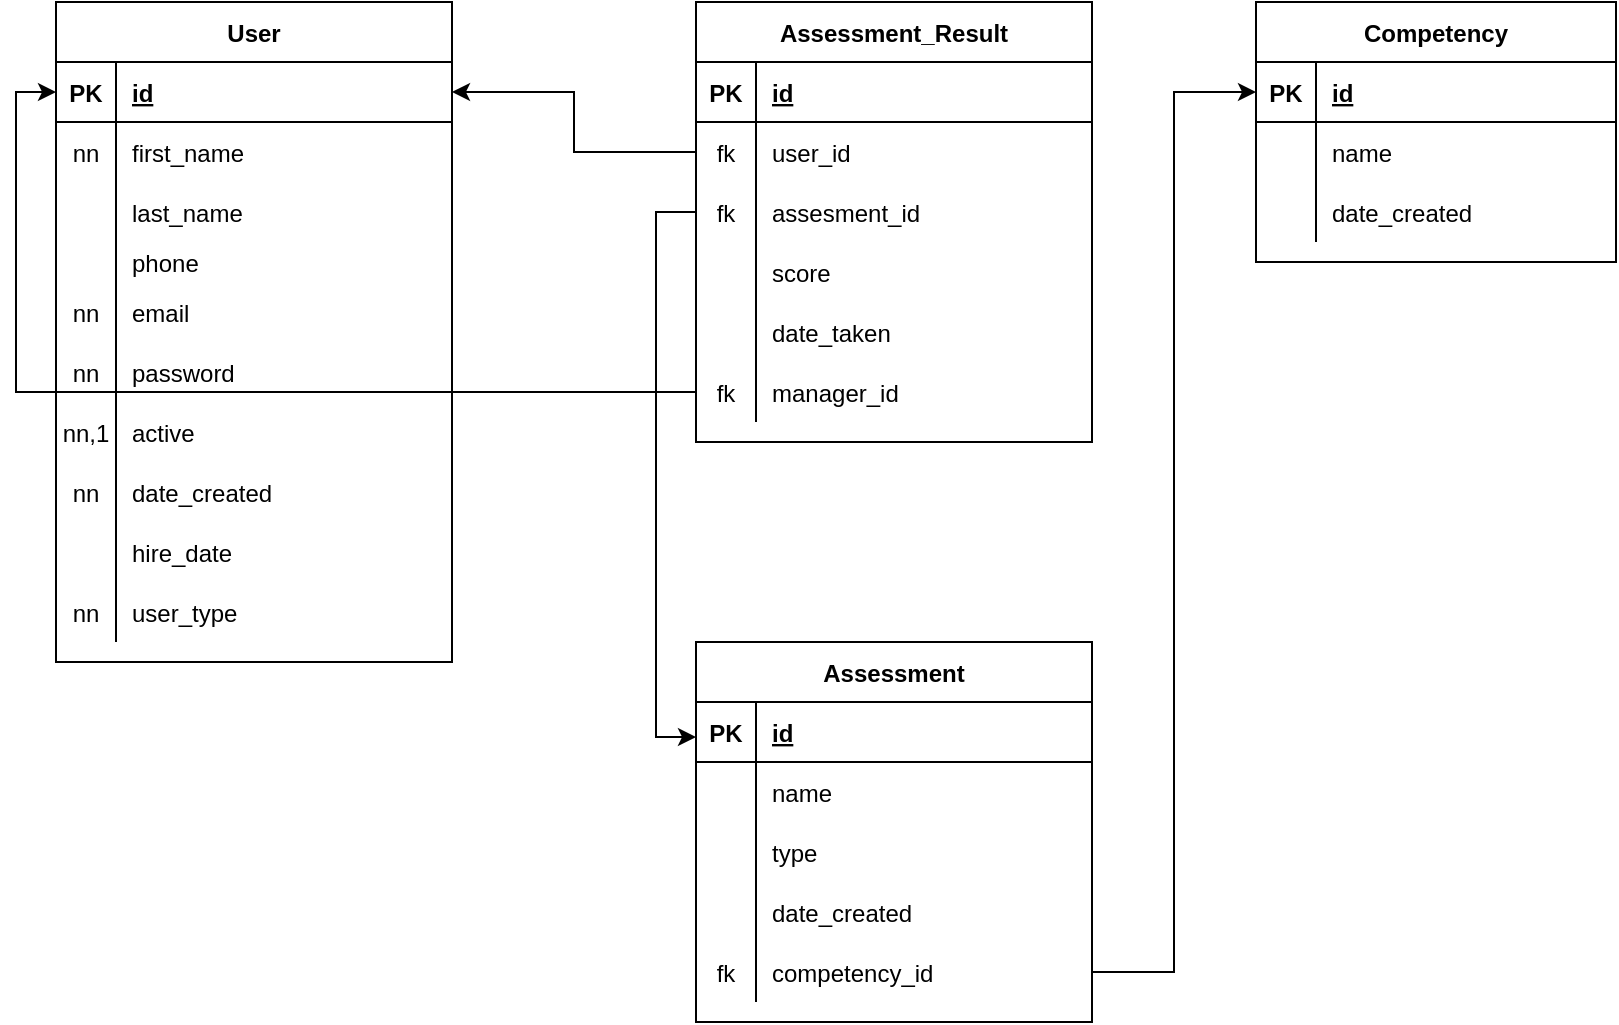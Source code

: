 <mxfile version="17.4.2" type="device"><diagram id="h9HQNtFfRTeC0t5wWEXF" name="Page-1"><mxGraphModel dx="1676" dy="661" grid="1" gridSize="10" guides="1" tooltips="1" connect="1" arrows="1" fold="1" page="1" pageScale="1" pageWidth="850" pageHeight="1100" math="0" shadow="0"><root><mxCell id="0"/><mxCell id="1" parent="0"/><mxCell id="aqyqiiAAV5QGJ5DuldMC-1" value="User" style="shape=table;startSize=30;container=1;collapsible=1;childLayout=tableLayout;fixedRows=1;rowLines=0;fontStyle=1;align=center;resizeLast=1;" parent="1" vertex="1"><mxGeometry x="-600" y="120" width="198" height="330" as="geometry"/></mxCell><mxCell id="aqyqiiAAV5QGJ5DuldMC-2" value="" style="shape=tableRow;horizontal=0;startSize=0;swimlaneHead=0;swimlaneBody=0;fillColor=none;collapsible=0;dropTarget=0;points=[[0,0.5],[1,0.5]];portConstraint=eastwest;top=0;left=0;right=0;bottom=1;" parent="aqyqiiAAV5QGJ5DuldMC-1" vertex="1"><mxGeometry y="30" width="198" height="30" as="geometry"/></mxCell><mxCell id="aqyqiiAAV5QGJ5DuldMC-3" value="PK" style="shape=partialRectangle;connectable=0;fillColor=none;top=0;left=0;bottom=0;right=0;fontStyle=1;overflow=hidden;" parent="aqyqiiAAV5QGJ5DuldMC-2" vertex="1"><mxGeometry width="30" height="30" as="geometry"><mxRectangle width="30" height="30" as="alternateBounds"/></mxGeometry></mxCell><mxCell id="aqyqiiAAV5QGJ5DuldMC-4" value="id" style="shape=partialRectangle;connectable=0;fillColor=none;top=0;left=0;bottom=0;right=0;align=left;spacingLeft=6;fontStyle=5;overflow=hidden;" parent="aqyqiiAAV5QGJ5DuldMC-2" vertex="1"><mxGeometry x="30" width="168" height="30" as="geometry"><mxRectangle width="168" height="30" as="alternateBounds"/></mxGeometry></mxCell><mxCell id="aqyqiiAAV5QGJ5DuldMC-5" value="" style="shape=tableRow;horizontal=0;startSize=0;swimlaneHead=0;swimlaneBody=0;fillColor=none;collapsible=0;dropTarget=0;points=[[0,0.5],[1,0.5]];portConstraint=eastwest;top=0;left=0;right=0;bottom=0;" parent="aqyqiiAAV5QGJ5DuldMC-1" vertex="1"><mxGeometry y="60" width="198" height="30" as="geometry"/></mxCell><mxCell id="aqyqiiAAV5QGJ5DuldMC-6" value="nn" style="shape=partialRectangle;connectable=0;fillColor=none;top=0;left=0;bottom=0;right=0;editable=1;overflow=hidden;" parent="aqyqiiAAV5QGJ5DuldMC-5" vertex="1"><mxGeometry width="30" height="30" as="geometry"><mxRectangle width="30" height="30" as="alternateBounds"/></mxGeometry></mxCell><mxCell id="aqyqiiAAV5QGJ5DuldMC-7" value="first_name" style="shape=partialRectangle;connectable=0;fillColor=none;top=0;left=0;bottom=0;right=0;align=left;spacingLeft=6;overflow=hidden;" parent="aqyqiiAAV5QGJ5DuldMC-5" vertex="1"><mxGeometry x="30" width="168" height="30" as="geometry"><mxRectangle width="168" height="30" as="alternateBounds"/></mxGeometry></mxCell><mxCell id="aqyqiiAAV5QGJ5DuldMC-8" value="" style="shape=tableRow;horizontal=0;startSize=0;swimlaneHead=0;swimlaneBody=0;fillColor=none;collapsible=0;dropTarget=0;points=[[0,0.5],[1,0.5]];portConstraint=eastwest;top=0;left=0;right=0;bottom=0;" parent="aqyqiiAAV5QGJ5DuldMC-1" vertex="1"><mxGeometry y="90" width="198" height="30" as="geometry"/></mxCell><mxCell id="aqyqiiAAV5QGJ5DuldMC-9" value="" style="shape=partialRectangle;connectable=0;fillColor=none;top=0;left=0;bottom=0;right=0;editable=1;overflow=hidden;" parent="aqyqiiAAV5QGJ5DuldMC-8" vertex="1"><mxGeometry width="30" height="30" as="geometry"><mxRectangle width="30" height="30" as="alternateBounds"/></mxGeometry></mxCell><mxCell id="aqyqiiAAV5QGJ5DuldMC-10" value="last_name" style="shape=partialRectangle;connectable=0;fillColor=none;top=0;left=0;bottom=0;right=0;align=left;spacingLeft=6;overflow=hidden;" parent="aqyqiiAAV5QGJ5DuldMC-8" vertex="1"><mxGeometry x="30" width="168" height="30" as="geometry"><mxRectangle width="168" height="30" as="alternateBounds"/></mxGeometry></mxCell><mxCell id="aqyqiiAAV5QGJ5DuldMC-14" value="" style="shape=tableRow;horizontal=0;startSize=0;swimlaneHead=0;swimlaneBody=0;fillColor=none;collapsible=0;dropTarget=0;points=[[0,0.5],[1,0.5]];portConstraint=eastwest;top=0;left=0;right=0;bottom=0;" parent="aqyqiiAAV5QGJ5DuldMC-1" vertex="1"><mxGeometry y="120" width="198" height="20" as="geometry"/></mxCell><mxCell id="aqyqiiAAV5QGJ5DuldMC-15" value="" style="shape=partialRectangle;connectable=0;fillColor=none;top=0;left=0;bottom=0;right=0;editable=1;overflow=hidden;" parent="aqyqiiAAV5QGJ5DuldMC-14" vertex="1"><mxGeometry width="30" height="20" as="geometry"><mxRectangle width="30" height="20" as="alternateBounds"/></mxGeometry></mxCell><mxCell id="aqyqiiAAV5QGJ5DuldMC-16" value="phone" style="shape=partialRectangle;connectable=0;fillColor=none;top=0;left=0;bottom=0;right=0;align=left;spacingLeft=6;overflow=hidden;" parent="aqyqiiAAV5QGJ5DuldMC-14" vertex="1"><mxGeometry x="30" width="168" height="20" as="geometry"><mxRectangle width="168" height="20" as="alternateBounds"/></mxGeometry></mxCell><mxCell id="aqyqiiAAV5QGJ5DuldMC-11" value="" style="shape=tableRow;horizontal=0;startSize=0;swimlaneHead=0;swimlaneBody=0;fillColor=none;collapsible=0;dropTarget=0;points=[[0,0.5],[1,0.5]];portConstraint=eastwest;top=0;left=0;right=0;bottom=0;" parent="aqyqiiAAV5QGJ5DuldMC-1" vertex="1"><mxGeometry y="140" width="198" height="30" as="geometry"/></mxCell><mxCell id="aqyqiiAAV5QGJ5DuldMC-12" value="nn" style="shape=partialRectangle;connectable=0;fillColor=none;top=0;left=0;bottom=0;right=0;editable=1;overflow=hidden;" parent="aqyqiiAAV5QGJ5DuldMC-11" vertex="1"><mxGeometry width="30" height="30" as="geometry"><mxRectangle width="30" height="30" as="alternateBounds"/></mxGeometry></mxCell><mxCell id="aqyqiiAAV5QGJ5DuldMC-13" value="email" style="shape=partialRectangle;connectable=0;fillColor=none;top=0;left=0;bottom=0;right=0;align=left;spacingLeft=6;overflow=hidden;" parent="aqyqiiAAV5QGJ5DuldMC-11" vertex="1"><mxGeometry x="30" width="168" height="30" as="geometry"><mxRectangle width="168" height="30" as="alternateBounds"/></mxGeometry></mxCell><mxCell id="aqyqiiAAV5QGJ5DuldMC-20" value="" style="shape=tableRow;horizontal=0;startSize=0;swimlaneHead=0;swimlaneBody=0;fillColor=none;collapsible=0;dropTarget=0;points=[[0,0.5],[1,0.5]];portConstraint=eastwest;top=0;left=0;right=0;bottom=0;" parent="aqyqiiAAV5QGJ5DuldMC-1" vertex="1"><mxGeometry y="170" width="198" height="30" as="geometry"/></mxCell><mxCell id="aqyqiiAAV5QGJ5DuldMC-21" value="nn" style="shape=partialRectangle;connectable=0;fillColor=none;top=0;left=0;bottom=0;right=0;editable=1;overflow=hidden;" parent="aqyqiiAAV5QGJ5DuldMC-20" vertex="1"><mxGeometry width="30" height="30" as="geometry"><mxRectangle width="30" height="30" as="alternateBounds"/></mxGeometry></mxCell><mxCell id="aqyqiiAAV5QGJ5DuldMC-22" value="password" style="shape=partialRectangle;connectable=0;fillColor=none;top=0;left=0;bottom=0;right=0;align=left;spacingLeft=6;overflow=hidden;" parent="aqyqiiAAV5QGJ5DuldMC-20" vertex="1"><mxGeometry x="30" width="168" height="30" as="geometry"><mxRectangle width="168" height="30" as="alternateBounds"/></mxGeometry></mxCell><mxCell id="aqyqiiAAV5QGJ5DuldMC-17" value="" style="shape=tableRow;horizontal=0;startSize=0;swimlaneHead=0;swimlaneBody=0;fillColor=none;collapsible=0;dropTarget=0;points=[[0,0.5],[1,0.5]];portConstraint=eastwest;top=0;left=0;right=0;bottom=0;" parent="aqyqiiAAV5QGJ5DuldMC-1" vertex="1"><mxGeometry y="200" width="198" height="30" as="geometry"/></mxCell><mxCell id="aqyqiiAAV5QGJ5DuldMC-18" value="nn,1" style="shape=partialRectangle;connectable=0;fillColor=none;top=0;left=0;bottom=0;right=0;editable=1;overflow=hidden;" parent="aqyqiiAAV5QGJ5DuldMC-17" vertex="1"><mxGeometry width="30" height="30" as="geometry"><mxRectangle width="30" height="30" as="alternateBounds"/></mxGeometry></mxCell><mxCell id="aqyqiiAAV5QGJ5DuldMC-19" value="active" style="shape=partialRectangle;connectable=0;fillColor=none;top=0;left=0;bottom=0;right=0;align=left;spacingLeft=6;overflow=hidden;" parent="aqyqiiAAV5QGJ5DuldMC-17" vertex="1"><mxGeometry x="30" width="168" height="30" as="geometry"><mxRectangle width="168" height="30" as="alternateBounds"/></mxGeometry></mxCell><mxCell id="aqyqiiAAV5QGJ5DuldMC-26" value="" style="shape=tableRow;horizontal=0;startSize=0;swimlaneHead=0;swimlaneBody=0;fillColor=none;collapsible=0;dropTarget=0;points=[[0,0.5],[1,0.5]];portConstraint=eastwest;top=0;left=0;right=0;bottom=0;" parent="aqyqiiAAV5QGJ5DuldMC-1" vertex="1"><mxGeometry y="230" width="198" height="30" as="geometry"/></mxCell><mxCell id="aqyqiiAAV5QGJ5DuldMC-27" value="nn" style="shape=partialRectangle;connectable=0;fillColor=none;top=0;left=0;bottom=0;right=0;editable=1;overflow=hidden;" parent="aqyqiiAAV5QGJ5DuldMC-26" vertex="1"><mxGeometry width="30" height="30" as="geometry"><mxRectangle width="30" height="30" as="alternateBounds"/></mxGeometry></mxCell><mxCell id="aqyqiiAAV5QGJ5DuldMC-28" value="date_created" style="shape=partialRectangle;connectable=0;fillColor=none;top=0;left=0;bottom=0;right=0;align=left;spacingLeft=6;overflow=hidden;" parent="aqyqiiAAV5QGJ5DuldMC-26" vertex="1"><mxGeometry x="30" width="168" height="30" as="geometry"><mxRectangle width="168" height="30" as="alternateBounds"/></mxGeometry></mxCell><mxCell id="aqyqiiAAV5QGJ5DuldMC-23" value="" style="shape=tableRow;horizontal=0;startSize=0;swimlaneHead=0;swimlaneBody=0;fillColor=none;collapsible=0;dropTarget=0;points=[[0,0.5],[1,0.5]];portConstraint=eastwest;top=0;left=0;right=0;bottom=0;" parent="aqyqiiAAV5QGJ5DuldMC-1" vertex="1"><mxGeometry y="260" width="198" height="30" as="geometry"/></mxCell><mxCell id="aqyqiiAAV5QGJ5DuldMC-24" value="" style="shape=partialRectangle;connectable=0;fillColor=none;top=0;left=0;bottom=0;right=0;editable=1;overflow=hidden;" parent="aqyqiiAAV5QGJ5DuldMC-23" vertex="1"><mxGeometry width="30" height="30" as="geometry"><mxRectangle width="30" height="30" as="alternateBounds"/></mxGeometry></mxCell><mxCell id="aqyqiiAAV5QGJ5DuldMC-25" value="hire_date" style="shape=partialRectangle;connectable=0;fillColor=none;top=0;left=0;bottom=0;right=0;align=left;spacingLeft=6;overflow=hidden;" parent="aqyqiiAAV5QGJ5DuldMC-23" vertex="1"><mxGeometry x="30" width="168" height="30" as="geometry"><mxRectangle width="168" height="30" as="alternateBounds"/></mxGeometry></mxCell><mxCell id="aqyqiiAAV5QGJ5DuldMC-29" value="" style="shape=tableRow;horizontal=0;startSize=0;swimlaneHead=0;swimlaneBody=0;fillColor=none;collapsible=0;dropTarget=0;points=[[0,0.5],[1,0.5]];portConstraint=eastwest;top=0;left=0;right=0;bottom=0;" parent="aqyqiiAAV5QGJ5DuldMC-1" vertex="1"><mxGeometry y="290" width="198" height="30" as="geometry"/></mxCell><mxCell id="aqyqiiAAV5QGJ5DuldMC-30" value="nn" style="shape=partialRectangle;connectable=0;fillColor=none;top=0;left=0;bottom=0;right=0;editable=1;overflow=hidden;" parent="aqyqiiAAV5QGJ5DuldMC-29" vertex="1"><mxGeometry width="30" height="30" as="geometry"><mxRectangle width="30" height="30" as="alternateBounds"/></mxGeometry></mxCell><mxCell id="aqyqiiAAV5QGJ5DuldMC-31" value="user_type" style="shape=partialRectangle;connectable=0;fillColor=none;top=0;left=0;bottom=0;right=0;align=left;spacingLeft=6;overflow=hidden;" parent="aqyqiiAAV5QGJ5DuldMC-29" vertex="1"><mxGeometry x="30" width="168" height="30" as="geometry"><mxRectangle width="168" height="30" as="alternateBounds"/></mxGeometry></mxCell><mxCell id="7cBP7dQ2CEK1PBD-wXKx-64" value="Assessment" style="shape=table;startSize=30;container=1;collapsible=1;childLayout=tableLayout;fixedRows=1;rowLines=0;fontStyle=1;align=center;resizeLast=1;" parent="1" vertex="1"><mxGeometry x="-280" y="440" width="198" height="190" as="geometry"/></mxCell><mxCell id="7cBP7dQ2CEK1PBD-wXKx-65" value="" style="shape=tableRow;horizontal=0;startSize=0;swimlaneHead=0;swimlaneBody=0;fillColor=none;collapsible=0;dropTarget=0;points=[[0,0.5],[1,0.5]];portConstraint=eastwest;top=0;left=0;right=0;bottom=1;" parent="7cBP7dQ2CEK1PBD-wXKx-64" vertex="1"><mxGeometry y="30" width="198" height="30" as="geometry"/></mxCell><mxCell id="7cBP7dQ2CEK1PBD-wXKx-66" value="PK" style="shape=partialRectangle;connectable=0;fillColor=none;top=0;left=0;bottom=0;right=0;fontStyle=1;overflow=hidden;" parent="7cBP7dQ2CEK1PBD-wXKx-65" vertex="1"><mxGeometry width="30" height="30" as="geometry"><mxRectangle width="30" height="30" as="alternateBounds"/></mxGeometry></mxCell><mxCell id="7cBP7dQ2CEK1PBD-wXKx-67" value="id" style="shape=partialRectangle;connectable=0;fillColor=none;top=0;left=0;bottom=0;right=0;align=left;spacingLeft=6;fontStyle=5;overflow=hidden;" parent="7cBP7dQ2CEK1PBD-wXKx-65" vertex="1"><mxGeometry x="30" width="168" height="30" as="geometry"><mxRectangle width="168" height="30" as="alternateBounds"/></mxGeometry></mxCell><mxCell id="7cBP7dQ2CEK1PBD-wXKx-68" value="" style="shape=tableRow;horizontal=0;startSize=0;swimlaneHead=0;swimlaneBody=0;fillColor=none;collapsible=0;dropTarget=0;points=[[0,0.5],[1,0.5]];portConstraint=eastwest;top=0;left=0;right=0;bottom=0;" parent="7cBP7dQ2CEK1PBD-wXKx-64" vertex="1"><mxGeometry y="60" width="198" height="30" as="geometry"/></mxCell><mxCell id="7cBP7dQ2CEK1PBD-wXKx-69" value="" style="shape=partialRectangle;connectable=0;fillColor=none;top=0;left=0;bottom=0;right=0;editable=1;overflow=hidden;" parent="7cBP7dQ2CEK1PBD-wXKx-68" vertex="1"><mxGeometry width="30" height="30" as="geometry"><mxRectangle width="30" height="30" as="alternateBounds"/></mxGeometry></mxCell><mxCell id="7cBP7dQ2CEK1PBD-wXKx-70" value="name" style="shape=partialRectangle;connectable=0;fillColor=none;top=0;left=0;bottom=0;right=0;align=left;spacingLeft=6;overflow=hidden;" parent="7cBP7dQ2CEK1PBD-wXKx-68" vertex="1"><mxGeometry x="30" width="168" height="30" as="geometry"><mxRectangle width="168" height="30" as="alternateBounds"/></mxGeometry></mxCell><mxCell id="7cBP7dQ2CEK1PBD-wXKx-71" value="" style="shape=tableRow;horizontal=0;startSize=0;swimlaneHead=0;swimlaneBody=0;fillColor=none;collapsible=0;dropTarget=0;points=[[0,0.5],[1,0.5]];portConstraint=eastwest;top=0;left=0;right=0;bottom=0;" parent="7cBP7dQ2CEK1PBD-wXKx-64" vertex="1"><mxGeometry y="90" width="198" height="30" as="geometry"/></mxCell><mxCell id="7cBP7dQ2CEK1PBD-wXKx-72" value="" style="shape=partialRectangle;connectable=0;fillColor=none;top=0;left=0;bottom=0;right=0;editable=1;overflow=hidden;" parent="7cBP7dQ2CEK1PBD-wXKx-71" vertex="1"><mxGeometry width="30" height="30" as="geometry"><mxRectangle width="30" height="30" as="alternateBounds"/></mxGeometry></mxCell><mxCell id="7cBP7dQ2CEK1PBD-wXKx-73" value="type" style="shape=partialRectangle;connectable=0;fillColor=none;top=0;left=0;bottom=0;right=0;align=left;spacingLeft=6;overflow=hidden;" parent="7cBP7dQ2CEK1PBD-wXKx-71" vertex="1"><mxGeometry x="30" width="168" height="30" as="geometry"><mxRectangle width="168" height="30" as="alternateBounds"/></mxGeometry></mxCell><mxCell id="7cBP7dQ2CEK1PBD-wXKx-74" value="" style="shape=tableRow;horizontal=0;startSize=0;swimlaneHead=0;swimlaneBody=0;fillColor=none;collapsible=0;dropTarget=0;points=[[0,0.5],[1,0.5]];portConstraint=eastwest;top=0;left=0;right=0;bottom=0;" parent="7cBP7dQ2CEK1PBD-wXKx-64" vertex="1"><mxGeometry y="120" width="198" height="30" as="geometry"/></mxCell><mxCell id="7cBP7dQ2CEK1PBD-wXKx-75" value="" style="shape=partialRectangle;connectable=0;fillColor=none;top=0;left=0;bottom=0;right=0;editable=1;overflow=hidden;" parent="7cBP7dQ2CEK1PBD-wXKx-74" vertex="1"><mxGeometry width="30" height="30" as="geometry"><mxRectangle width="30" height="30" as="alternateBounds"/></mxGeometry></mxCell><mxCell id="7cBP7dQ2CEK1PBD-wXKx-76" value="date_created" style="shape=partialRectangle;connectable=0;fillColor=none;top=0;left=0;bottom=0;right=0;align=left;spacingLeft=6;overflow=hidden;" parent="7cBP7dQ2CEK1PBD-wXKx-74" vertex="1"><mxGeometry x="30" width="168" height="30" as="geometry"><mxRectangle width="168" height="30" as="alternateBounds"/></mxGeometry></mxCell><mxCell id="7cBP7dQ2CEK1PBD-wXKx-208" value="" style="shape=tableRow;horizontal=0;startSize=0;swimlaneHead=0;swimlaneBody=0;fillColor=none;collapsible=0;dropTarget=0;points=[[0,0.5],[1,0.5]];portConstraint=eastwest;top=0;left=0;right=0;bottom=0;" parent="7cBP7dQ2CEK1PBD-wXKx-64" vertex="1"><mxGeometry y="150" width="198" height="30" as="geometry"/></mxCell><mxCell id="7cBP7dQ2CEK1PBD-wXKx-209" value="fk" style="shape=partialRectangle;connectable=0;fillColor=none;top=0;left=0;bottom=0;right=0;editable=1;overflow=hidden;" parent="7cBP7dQ2CEK1PBD-wXKx-208" vertex="1"><mxGeometry width="30" height="30" as="geometry"><mxRectangle width="30" height="30" as="alternateBounds"/></mxGeometry></mxCell><mxCell id="7cBP7dQ2CEK1PBD-wXKx-210" value="competency_id" style="shape=partialRectangle;connectable=0;fillColor=none;top=0;left=0;bottom=0;right=0;align=left;spacingLeft=6;overflow=hidden;" parent="7cBP7dQ2CEK1PBD-wXKx-208" vertex="1"><mxGeometry x="30" width="168" height="30" as="geometry"><mxRectangle width="168" height="30" as="alternateBounds"/></mxGeometry></mxCell><mxCell id="7cBP7dQ2CEK1PBD-wXKx-162" value="Assessment_Result" style="shape=table;startSize=30;container=1;collapsible=1;childLayout=tableLayout;fixedRows=1;rowLines=0;fontStyle=1;align=center;resizeLast=1;" parent="1" vertex="1"><mxGeometry x="-280" y="120" width="198" height="220" as="geometry"/></mxCell><mxCell id="7cBP7dQ2CEK1PBD-wXKx-163" value="" style="shape=tableRow;horizontal=0;startSize=0;swimlaneHead=0;swimlaneBody=0;fillColor=none;collapsible=0;dropTarget=0;points=[[0,0.5],[1,0.5]];portConstraint=eastwest;top=0;left=0;right=0;bottom=1;" parent="7cBP7dQ2CEK1PBD-wXKx-162" vertex="1"><mxGeometry y="30" width="198" height="30" as="geometry"/></mxCell><mxCell id="7cBP7dQ2CEK1PBD-wXKx-164" value="PK" style="shape=partialRectangle;connectable=0;fillColor=none;top=0;left=0;bottom=0;right=0;fontStyle=1;overflow=hidden;" parent="7cBP7dQ2CEK1PBD-wXKx-163" vertex="1"><mxGeometry width="30" height="30" as="geometry"><mxRectangle width="30" height="30" as="alternateBounds"/></mxGeometry></mxCell><mxCell id="7cBP7dQ2CEK1PBD-wXKx-165" value="id" style="shape=partialRectangle;connectable=0;fillColor=none;top=0;left=0;bottom=0;right=0;align=left;spacingLeft=6;fontStyle=5;overflow=hidden;" parent="7cBP7dQ2CEK1PBD-wXKx-163" vertex="1"><mxGeometry x="30" width="168" height="30" as="geometry"><mxRectangle width="168" height="30" as="alternateBounds"/></mxGeometry></mxCell><mxCell id="7cBP7dQ2CEK1PBD-wXKx-166" value="" style="shape=tableRow;horizontal=0;startSize=0;swimlaneHead=0;swimlaneBody=0;fillColor=none;collapsible=0;dropTarget=0;points=[[0,0.5],[1,0.5]];portConstraint=eastwest;top=0;left=0;right=0;bottom=0;" parent="7cBP7dQ2CEK1PBD-wXKx-162" vertex="1"><mxGeometry y="60" width="198" height="30" as="geometry"/></mxCell><mxCell id="7cBP7dQ2CEK1PBD-wXKx-167" value="fk" style="shape=partialRectangle;connectable=0;fillColor=none;top=0;left=0;bottom=0;right=0;editable=1;overflow=hidden;" parent="7cBP7dQ2CEK1PBD-wXKx-166" vertex="1"><mxGeometry width="30" height="30" as="geometry"><mxRectangle width="30" height="30" as="alternateBounds"/></mxGeometry></mxCell><mxCell id="7cBP7dQ2CEK1PBD-wXKx-168" value="user_id" style="shape=partialRectangle;connectable=0;fillColor=none;top=0;left=0;bottom=0;right=0;align=left;spacingLeft=6;overflow=hidden;" parent="7cBP7dQ2CEK1PBD-wXKx-166" vertex="1"><mxGeometry x="30" width="168" height="30" as="geometry"><mxRectangle width="168" height="30" as="alternateBounds"/></mxGeometry></mxCell><mxCell id="7cBP7dQ2CEK1PBD-wXKx-169" value="" style="shape=tableRow;horizontal=0;startSize=0;swimlaneHead=0;swimlaneBody=0;fillColor=none;collapsible=0;dropTarget=0;points=[[0,0.5],[1,0.5]];portConstraint=eastwest;top=0;left=0;right=0;bottom=0;" parent="7cBP7dQ2CEK1PBD-wXKx-162" vertex="1"><mxGeometry y="90" width="198" height="30" as="geometry"/></mxCell><mxCell id="7cBP7dQ2CEK1PBD-wXKx-170" value="fk" style="shape=partialRectangle;connectable=0;fillColor=none;top=0;left=0;bottom=0;right=0;editable=1;overflow=hidden;" parent="7cBP7dQ2CEK1PBD-wXKx-169" vertex="1"><mxGeometry width="30" height="30" as="geometry"><mxRectangle width="30" height="30" as="alternateBounds"/></mxGeometry></mxCell><mxCell id="7cBP7dQ2CEK1PBD-wXKx-171" value="assesment_id" style="shape=partialRectangle;connectable=0;fillColor=none;top=0;left=0;bottom=0;right=0;align=left;spacingLeft=6;overflow=hidden;" parent="7cBP7dQ2CEK1PBD-wXKx-169" vertex="1"><mxGeometry x="30" width="168" height="30" as="geometry"><mxRectangle width="168" height="30" as="alternateBounds"/></mxGeometry></mxCell><mxCell id="7cBP7dQ2CEK1PBD-wXKx-172" value="" style="shape=tableRow;horizontal=0;startSize=0;swimlaneHead=0;swimlaneBody=0;fillColor=none;collapsible=0;dropTarget=0;points=[[0,0.5],[1,0.5]];portConstraint=eastwest;top=0;left=0;right=0;bottom=0;" parent="7cBP7dQ2CEK1PBD-wXKx-162" vertex="1"><mxGeometry y="120" width="198" height="30" as="geometry"/></mxCell><mxCell id="7cBP7dQ2CEK1PBD-wXKx-173" value="" style="shape=partialRectangle;connectable=0;fillColor=none;top=0;left=0;bottom=0;right=0;editable=1;overflow=hidden;" parent="7cBP7dQ2CEK1PBD-wXKx-172" vertex="1"><mxGeometry width="30" height="30" as="geometry"><mxRectangle width="30" height="30" as="alternateBounds"/></mxGeometry></mxCell><mxCell id="7cBP7dQ2CEK1PBD-wXKx-174" value="score" style="shape=partialRectangle;connectable=0;fillColor=none;top=0;left=0;bottom=0;right=0;align=left;spacingLeft=6;overflow=hidden;" parent="7cBP7dQ2CEK1PBD-wXKx-172" vertex="1"><mxGeometry x="30" width="168" height="30" as="geometry"><mxRectangle width="168" height="30" as="alternateBounds"/></mxGeometry></mxCell><mxCell id="7cBP7dQ2CEK1PBD-wXKx-202" value="" style="shape=tableRow;horizontal=0;startSize=0;swimlaneHead=0;swimlaneBody=0;fillColor=none;collapsible=0;dropTarget=0;points=[[0,0.5],[1,0.5]];portConstraint=eastwest;top=0;left=0;right=0;bottom=0;" parent="7cBP7dQ2CEK1PBD-wXKx-162" vertex="1"><mxGeometry y="150" width="198" height="30" as="geometry"/></mxCell><mxCell id="7cBP7dQ2CEK1PBD-wXKx-203" value="" style="shape=partialRectangle;connectable=0;fillColor=none;top=0;left=0;bottom=0;right=0;editable=1;overflow=hidden;" parent="7cBP7dQ2CEK1PBD-wXKx-202" vertex="1"><mxGeometry width="30" height="30" as="geometry"><mxRectangle width="30" height="30" as="alternateBounds"/></mxGeometry></mxCell><mxCell id="7cBP7dQ2CEK1PBD-wXKx-204" value="date_taken" style="shape=partialRectangle;connectable=0;fillColor=none;top=0;left=0;bottom=0;right=0;align=left;spacingLeft=6;overflow=hidden;" parent="7cBP7dQ2CEK1PBD-wXKx-202" vertex="1"><mxGeometry x="30" width="168" height="30" as="geometry"><mxRectangle width="168" height="30" as="alternateBounds"/></mxGeometry></mxCell><mxCell id="7cBP7dQ2CEK1PBD-wXKx-205" value="" style="shape=tableRow;horizontal=0;startSize=0;swimlaneHead=0;swimlaneBody=0;fillColor=none;collapsible=0;dropTarget=0;points=[[0,0.5],[1,0.5]];portConstraint=eastwest;top=0;left=0;right=0;bottom=0;" parent="7cBP7dQ2CEK1PBD-wXKx-162" vertex="1"><mxGeometry y="180" width="198" height="30" as="geometry"/></mxCell><mxCell id="7cBP7dQ2CEK1PBD-wXKx-206" value="fk" style="shape=partialRectangle;connectable=0;fillColor=none;top=0;left=0;bottom=0;right=0;editable=1;overflow=hidden;" parent="7cBP7dQ2CEK1PBD-wXKx-205" vertex="1"><mxGeometry width="30" height="30" as="geometry"><mxRectangle width="30" height="30" as="alternateBounds"/></mxGeometry></mxCell><mxCell id="7cBP7dQ2CEK1PBD-wXKx-207" value="manager_id" style="shape=partialRectangle;connectable=0;fillColor=none;top=0;left=0;bottom=0;right=0;align=left;spacingLeft=6;overflow=hidden;" parent="7cBP7dQ2CEK1PBD-wXKx-205" vertex="1"><mxGeometry x="30" width="168" height="30" as="geometry"><mxRectangle width="168" height="30" as="alternateBounds"/></mxGeometry></mxCell><mxCell id="7cBP7dQ2CEK1PBD-wXKx-189" value="Competency" style="shape=table;startSize=30;container=1;collapsible=1;childLayout=tableLayout;fixedRows=1;rowLines=0;fontStyle=1;align=center;resizeLast=1;" parent="1" vertex="1"><mxGeometry y="120" width="180" height="130" as="geometry"/></mxCell><mxCell id="7cBP7dQ2CEK1PBD-wXKx-190" value="" style="shape=tableRow;horizontal=0;startSize=0;swimlaneHead=0;swimlaneBody=0;fillColor=none;collapsible=0;dropTarget=0;points=[[0,0.5],[1,0.5]];portConstraint=eastwest;top=0;left=0;right=0;bottom=1;" parent="7cBP7dQ2CEK1PBD-wXKx-189" vertex="1"><mxGeometry y="30" width="180" height="30" as="geometry"/></mxCell><mxCell id="7cBP7dQ2CEK1PBD-wXKx-191" value="PK" style="shape=partialRectangle;connectable=0;fillColor=none;top=0;left=0;bottom=0;right=0;fontStyle=1;overflow=hidden;" parent="7cBP7dQ2CEK1PBD-wXKx-190" vertex="1"><mxGeometry width="30" height="30" as="geometry"><mxRectangle width="30" height="30" as="alternateBounds"/></mxGeometry></mxCell><mxCell id="7cBP7dQ2CEK1PBD-wXKx-192" value="id" style="shape=partialRectangle;connectable=0;fillColor=none;top=0;left=0;bottom=0;right=0;align=left;spacingLeft=6;fontStyle=5;overflow=hidden;" parent="7cBP7dQ2CEK1PBD-wXKx-190" vertex="1"><mxGeometry x="30" width="150" height="30" as="geometry"><mxRectangle width="150" height="30" as="alternateBounds"/></mxGeometry></mxCell><mxCell id="7cBP7dQ2CEK1PBD-wXKx-193" value="" style="shape=tableRow;horizontal=0;startSize=0;swimlaneHead=0;swimlaneBody=0;fillColor=none;collapsible=0;dropTarget=0;points=[[0,0.5],[1,0.5]];portConstraint=eastwest;top=0;left=0;right=0;bottom=0;" parent="7cBP7dQ2CEK1PBD-wXKx-189" vertex="1"><mxGeometry y="60" width="180" height="30" as="geometry"/></mxCell><mxCell id="7cBP7dQ2CEK1PBD-wXKx-194" value="" style="shape=partialRectangle;connectable=0;fillColor=none;top=0;left=0;bottom=0;right=0;editable=1;overflow=hidden;" parent="7cBP7dQ2CEK1PBD-wXKx-193" vertex="1"><mxGeometry width="30" height="30" as="geometry"><mxRectangle width="30" height="30" as="alternateBounds"/></mxGeometry></mxCell><mxCell id="7cBP7dQ2CEK1PBD-wXKx-195" value="name" style="shape=partialRectangle;connectable=0;fillColor=none;top=0;left=0;bottom=0;right=0;align=left;spacingLeft=6;overflow=hidden;" parent="7cBP7dQ2CEK1PBD-wXKx-193" vertex="1"><mxGeometry x="30" width="150" height="30" as="geometry"><mxRectangle width="150" height="30" as="alternateBounds"/></mxGeometry></mxCell><mxCell id="7cBP7dQ2CEK1PBD-wXKx-196" value="" style="shape=tableRow;horizontal=0;startSize=0;swimlaneHead=0;swimlaneBody=0;fillColor=none;collapsible=0;dropTarget=0;points=[[0,0.5],[1,0.5]];portConstraint=eastwest;top=0;left=0;right=0;bottom=0;" parent="7cBP7dQ2CEK1PBD-wXKx-189" vertex="1"><mxGeometry y="90" width="180" height="30" as="geometry"/></mxCell><mxCell id="7cBP7dQ2CEK1PBD-wXKx-197" value="" style="shape=partialRectangle;connectable=0;fillColor=none;top=0;left=0;bottom=0;right=0;editable=1;overflow=hidden;" parent="7cBP7dQ2CEK1PBD-wXKx-196" vertex="1"><mxGeometry width="30" height="30" as="geometry"><mxRectangle width="30" height="30" as="alternateBounds"/></mxGeometry></mxCell><mxCell id="7cBP7dQ2CEK1PBD-wXKx-198" value="date_created" style="shape=partialRectangle;connectable=0;fillColor=none;top=0;left=0;bottom=0;right=0;align=left;spacingLeft=6;overflow=hidden;" parent="7cBP7dQ2CEK1PBD-wXKx-196" vertex="1"><mxGeometry x="30" width="150" height="30" as="geometry"><mxRectangle width="150" height="30" as="alternateBounds"/></mxGeometry></mxCell><mxCell id="7cBP7dQ2CEK1PBD-wXKx-211" style="edgeStyle=orthogonalEdgeStyle;rounded=0;orthogonalLoop=1;jettySize=auto;html=1;exitX=0;exitY=0.5;exitDx=0;exitDy=0;entryX=0;entryY=0.25;entryDx=0;entryDy=0;" parent="1" source="7cBP7dQ2CEK1PBD-wXKx-169" target="7cBP7dQ2CEK1PBD-wXKx-64" edge="1"><mxGeometry relative="1" as="geometry"/></mxCell><mxCell id="7cBP7dQ2CEK1PBD-wXKx-213" style="edgeStyle=orthogonalEdgeStyle;rounded=0;orthogonalLoop=1;jettySize=auto;html=1;exitX=1;exitY=0.5;exitDx=0;exitDy=0;entryX=0;entryY=0.5;entryDx=0;entryDy=0;" parent="1" source="7cBP7dQ2CEK1PBD-wXKx-208" target="7cBP7dQ2CEK1PBD-wXKx-190" edge="1"><mxGeometry relative="1" as="geometry"/></mxCell><mxCell id="7cBP7dQ2CEK1PBD-wXKx-214" style="edgeStyle=orthogonalEdgeStyle;rounded=0;orthogonalLoop=1;jettySize=auto;html=1;exitX=0;exitY=0.5;exitDx=0;exitDy=0;" parent="1" source="7cBP7dQ2CEK1PBD-wXKx-166" target="aqyqiiAAV5QGJ5DuldMC-2" edge="1"><mxGeometry relative="1" as="geometry"/></mxCell><mxCell id="7cBP7dQ2CEK1PBD-wXKx-215" style="edgeStyle=orthogonalEdgeStyle;rounded=0;orthogonalLoop=1;jettySize=auto;html=1;exitX=0;exitY=0.5;exitDx=0;exitDy=0;entryX=0;entryY=0.5;entryDx=0;entryDy=0;" parent="1" source="7cBP7dQ2CEK1PBD-wXKx-205" target="aqyqiiAAV5QGJ5DuldMC-2" edge="1"><mxGeometry relative="1" as="geometry"/></mxCell></root></mxGraphModel></diagram></mxfile>